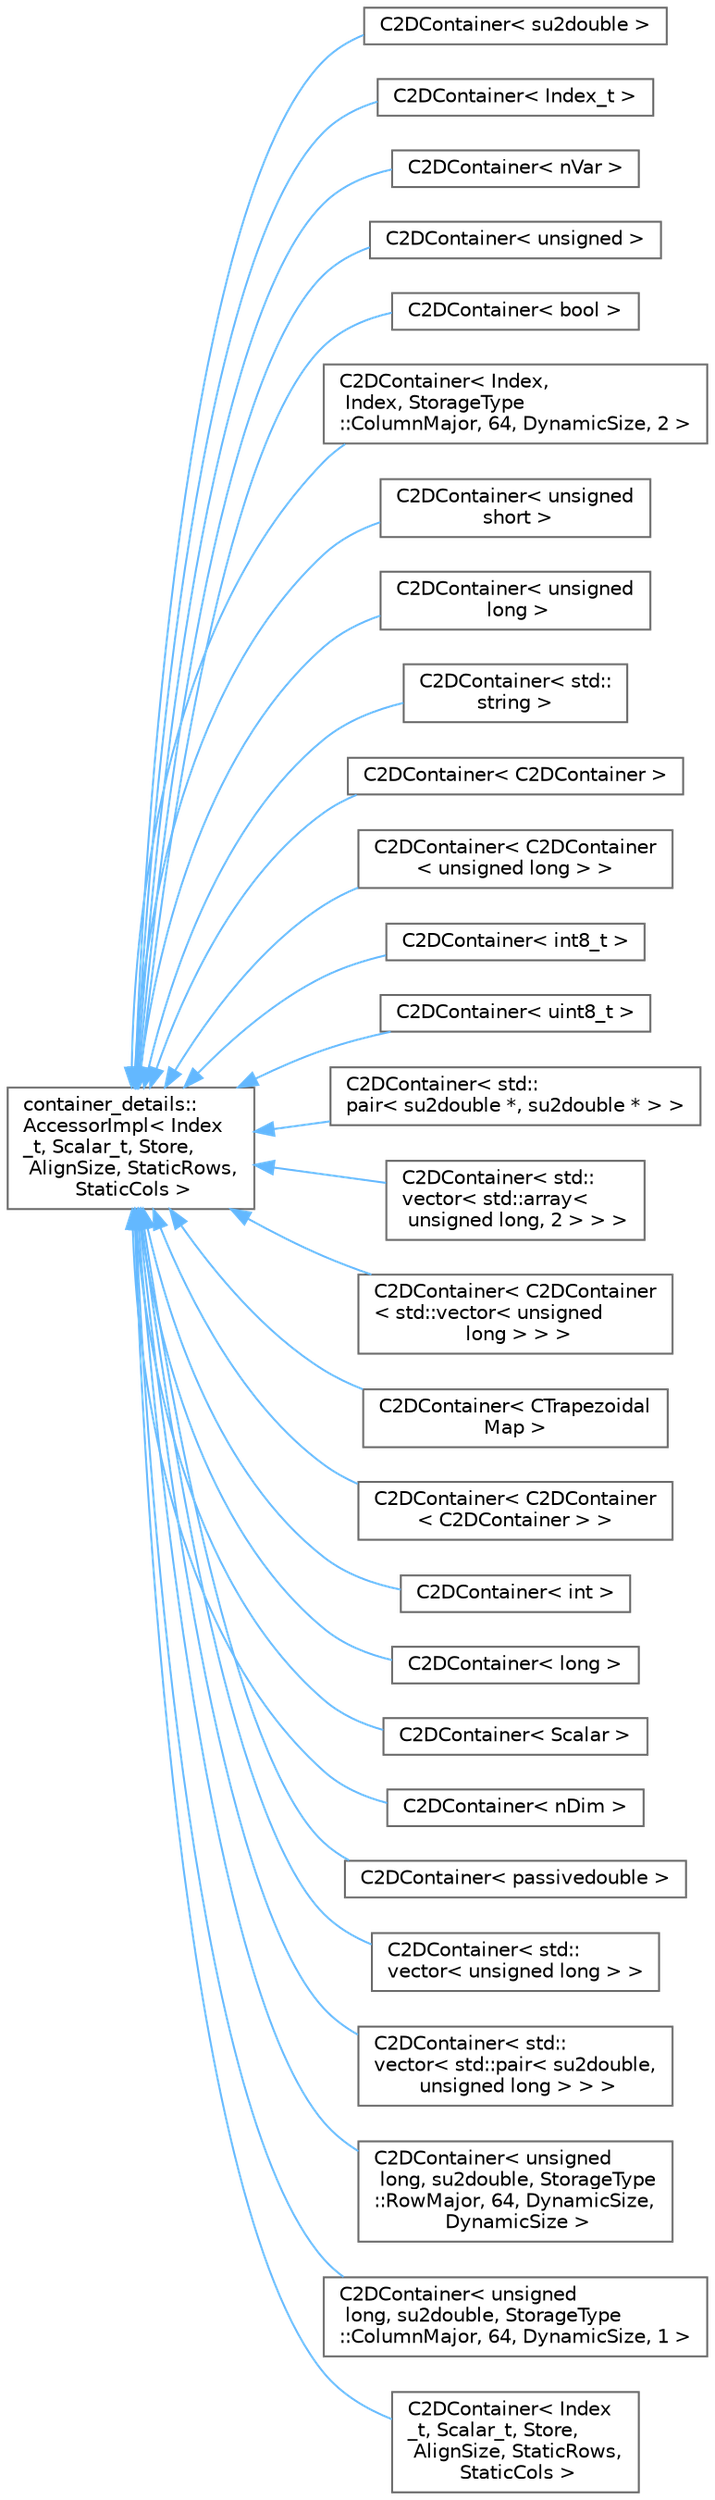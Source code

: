 digraph "Graphical Class Hierarchy"
{
 // LATEX_PDF_SIZE
  bgcolor="transparent";
  edge [fontname=Helvetica,fontsize=10,labelfontname=Helvetica,labelfontsize=10];
  node [fontname=Helvetica,fontsize=10,shape=box,height=0.2,width=0.4];
  rankdir="LR";
  Node0 [id="Node000000",label="container_details::\lAccessorImpl\< Index\l_t, Scalar_t, Store,\l AlignSize, StaticRows,\l StaticCols \>",height=0.2,width=0.4,color="grey40", fillcolor="white", style="filled",URL="$classcontainer__details_1_1AccessorImpl.html",tooltip="Base accessor class and version of template for both sizes known at compile time."];
  Node0 -> Node1 [id="edge225_Node000000_Node000001",dir="back",color="steelblue1",style="solid",tooltip=" "];
  Node1 [id="Node000001",label="C2DContainer\< su2double \>",height=0.2,width=0.4,color="grey40", fillcolor="white", style="filled",URL="$classC2DContainer.html",tooltip=" "];
  Node0 -> Node2 [id="edge226_Node000000_Node000002",dir="back",color="steelblue1",style="solid",tooltip=" "];
  Node2 [id="Node000002",label="C2DContainer\< Index_t \>",height=0.2,width=0.4,color="grey40", fillcolor="white", style="filled",URL="$classC2DContainer.html",tooltip=" "];
  Node0 -> Node3 [id="edge227_Node000000_Node000003",dir="back",color="steelblue1",style="solid",tooltip=" "];
  Node3 [id="Node000003",label="C2DContainer\< nVar \>",height=0.2,width=0.4,color="grey40", fillcolor="white", style="filled",URL="$classC2DContainer.html",tooltip=" "];
  Node0 -> Node4 [id="edge228_Node000000_Node000004",dir="back",color="steelblue1",style="solid",tooltip=" "];
  Node4 [id="Node000004",label="C2DContainer\< unsigned \>",height=0.2,width=0.4,color="grey40", fillcolor="white", style="filled",URL="$classC2DContainer.html",tooltip=" "];
  Node0 -> Node5 [id="edge229_Node000000_Node000005",dir="back",color="steelblue1",style="solid",tooltip=" "];
  Node5 [id="Node000005",label="C2DContainer\< bool \>",height=0.2,width=0.4,color="grey40", fillcolor="white", style="filled",URL="$classC2DContainer.html",tooltip=" "];
  Node0 -> Node6 [id="edge230_Node000000_Node000006",dir="back",color="steelblue1",style="solid",tooltip=" "];
  Node6 [id="Node000006",label="C2DContainer\< Index,\l Index, StorageType\l::ColumnMajor, 64, DynamicSize, 2 \>",height=0.2,width=0.4,color="grey40", fillcolor="white", style="filled",URL="$classC2DContainer.html",tooltip=" "];
  Node0 -> Node7 [id="edge231_Node000000_Node000007",dir="back",color="steelblue1",style="solid",tooltip=" "];
  Node7 [id="Node000007",label="C2DContainer\< unsigned\l short \>",height=0.2,width=0.4,color="grey40", fillcolor="white", style="filled",URL="$classC2DContainer.html",tooltip=" "];
  Node0 -> Node8 [id="edge232_Node000000_Node000008",dir="back",color="steelblue1",style="solid",tooltip=" "];
  Node8 [id="Node000008",label="C2DContainer\< unsigned\l long \>",height=0.2,width=0.4,color="grey40", fillcolor="white", style="filled",URL="$classC2DContainer.html",tooltip=" "];
  Node0 -> Node9 [id="edge233_Node000000_Node000009",dir="back",color="steelblue1",style="solid",tooltip=" "];
  Node9 [id="Node000009",label="C2DContainer\< std::\lstring \>",height=0.2,width=0.4,color="grey40", fillcolor="white", style="filled",URL="$classC2DContainer.html",tooltip=" "];
  Node0 -> Node10 [id="edge234_Node000000_Node000010",dir="back",color="steelblue1",style="solid",tooltip=" "];
  Node10 [id="Node000010",label="C2DContainer\< C2DContainer \>",height=0.2,width=0.4,color="grey40", fillcolor="white", style="filled",URL="$classC2DContainer.html",tooltip=" "];
  Node0 -> Node11 [id="edge235_Node000000_Node000011",dir="back",color="steelblue1",style="solid",tooltip=" "];
  Node11 [id="Node000011",label="C2DContainer\< C2DContainer\l\< unsigned long \> \>",height=0.2,width=0.4,color="grey40", fillcolor="white", style="filled",URL="$classC2DContainer.html",tooltip=" "];
  Node0 -> Node12 [id="edge236_Node000000_Node000012",dir="back",color="steelblue1",style="solid",tooltip=" "];
  Node12 [id="Node000012",label="C2DContainer\< int8_t \>",height=0.2,width=0.4,color="grey40", fillcolor="white", style="filled",URL="$classC2DContainer.html",tooltip=" "];
  Node0 -> Node13 [id="edge237_Node000000_Node000013",dir="back",color="steelblue1",style="solid",tooltip=" "];
  Node13 [id="Node000013",label="C2DContainer\< uint8_t \>",height=0.2,width=0.4,color="grey40", fillcolor="white", style="filled",URL="$classC2DContainer.html",tooltip=" "];
  Node0 -> Node14 [id="edge238_Node000000_Node000014",dir="back",color="steelblue1",style="solid",tooltip=" "];
  Node14 [id="Node000014",label="C2DContainer\< std::\lpair\< su2double *, su2double * \> \>",height=0.2,width=0.4,color="grey40", fillcolor="white", style="filled",URL="$classC2DContainer.html",tooltip=" "];
  Node0 -> Node15 [id="edge239_Node000000_Node000015",dir="back",color="steelblue1",style="solid",tooltip=" "];
  Node15 [id="Node000015",label="C2DContainer\< std::\lvector\< std::array\<\l unsigned long, 2 \> \> \>",height=0.2,width=0.4,color="grey40", fillcolor="white", style="filled",URL="$classC2DContainer.html",tooltip=" "];
  Node0 -> Node16 [id="edge240_Node000000_Node000016",dir="back",color="steelblue1",style="solid",tooltip=" "];
  Node16 [id="Node000016",label="C2DContainer\< C2DContainer\l\< std::vector\< unsigned\l long \> \> \>",height=0.2,width=0.4,color="grey40", fillcolor="white", style="filled",URL="$classC2DContainer.html",tooltip=" "];
  Node0 -> Node17 [id="edge241_Node000000_Node000017",dir="back",color="steelblue1",style="solid",tooltip=" "];
  Node17 [id="Node000017",label="C2DContainer\< CTrapezoidal\lMap \>",height=0.2,width=0.4,color="grey40", fillcolor="white", style="filled",URL="$classC2DContainer.html",tooltip=" "];
  Node0 -> Node18 [id="edge242_Node000000_Node000018",dir="back",color="steelblue1",style="solid",tooltip=" "];
  Node18 [id="Node000018",label="C2DContainer\< C2DContainer\l\< C2DContainer \> \>",height=0.2,width=0.4,color="grey40", fillcolor="white", style="filled",URL="$classC2DContainer.html",tooltip=" "];
  Node0 -> Node19 [id="edge243_Node000000_Node000019",dir="back",color="steelblue1",style="solid",tooltip=" "];
  Node19 [id="Node000019",label="C2DContainer\< int \>",height=0.2,width=0.4,color="grey40", fillcolor="white", style="filled",URL="$classC2DContainer.html",tooltip=" "];
  Node0 -> Node20 [id="edge244_Node000000_Node000020",dir="back",color="steelblue1",style="solid",tooltip=" "];
  Node20 [id="Node000020",label="C2DContainer\< long \>",height=0.2,width=0.4,color="grey40", fillcolor="white", style="filled",URL="$classC2DContainer.html",tooltip=" "];
  Node0 -> Node21 [id="edge245_Node000000_Node000021",dir="back",color="steelblue1",style="solid",tooltip=" "];
  Node21 [id="Node000021",label="C2DContainer\< Scalar \>",height=0.2,width=0.4,color="grey40", fillcolor="white", style="filled",URL="$classC2DContainer.html",tooltip=" "];
  Node0 -> Node22 [id="edge246_Node000000_Node000022",dir="back",color="steelblue1",style="solid",tooltip=" "];
  Node22 [id="Node000022",label="C2DContainer\< nDim \>",height=0.2,width=0.4,color="grey40", fillcolor="white", style="filled",URL="$classC2DContainer.html",tooltip=" "];
  Node0 -> Node23 [id="edge247_Node000000_Node000023",dir="back",color="steelblue1",style="solid",tooltip=" "];
  Node23 [id="Node000023",label="C2DContainer\< passivedouble \>",height=0.2,width=0.4,color="grey40", fillcolor="white", style="filled",URL="$classC2DContainer.html",tooltip=" "];
  Node0 -> Node24 [id="edge248_Node000000_Node000024",dir="back",color="steelblue1",style="solid",tooltip=" "];
  Node24 [id="Node000024",label="C2DContainer\< std::\lvector\< unsigned long \> \>",height=0.2,width=0.4,color="grey40", fillcolor="white", style="filled",URL="$classC2DContainer.html",tooltip=" "];
  Node0 -> Node25 [id="edge249_Node000000_Node000025",dir="back",color="steelblue1",style="solid",tooltip=" "];
  Node25 [id="Node000025",label="C2DContainer\< std::\lvector\< std::pair\< su2double,\l unsigned long \> \> \>",height=0.2,width=0.4,color="grey40", fillcolor="white", style="filled",URL="$classC2DContainer.html",tooltip=" "];
  Node0 -> Node26 [id="edge250_Node000000_Node000026",dir="back",color="steelblue1",style="solid",tooltip=" "];
  Node26 [id="Node000026",label="C2DContainer\< unsigned\l long, su2double, StorageType\l::RowMajor, 64, DynamicSize,\l DynamicSize \>",height=0.2,width=0.4,color="grey40", fillcolor="white", style="filled",URL="$classC2DContainer.html",tooltip=" "];
  Node0 -> Node27 [id="edge251_Node000000_Node000027",dir="back",color="steelblue1",style="solid",tooltip=" "];
  Node27 [id="Node000027",label="C2DContainer\< unsigned\l long, su2double, StorageType\l::ColumnMajor, 64, DynamicSize, 1 \>",height=0.2,width=0.4,color="grey40", fillcolor="white", style="filled",URL="$classC2DContainer.html",tooltip=" "];
  Node0 -> Node28 [id="edge252_Node000000_Node000028",dir="back",color="steelblue1",style="solid",tooltip=" "];
  Node28 [id="Node000028",label="C2DContainer\< Index\l_t, Scalar_t, Store,\l AlignSize, StaticRows,\l StaticCols \>",height=0.2,width=0.4,color="grey40", fillcolor="white", style="filled",URL="$classC2DContainer.html",tooltip="A templated matrix/vector-like object."];
}
